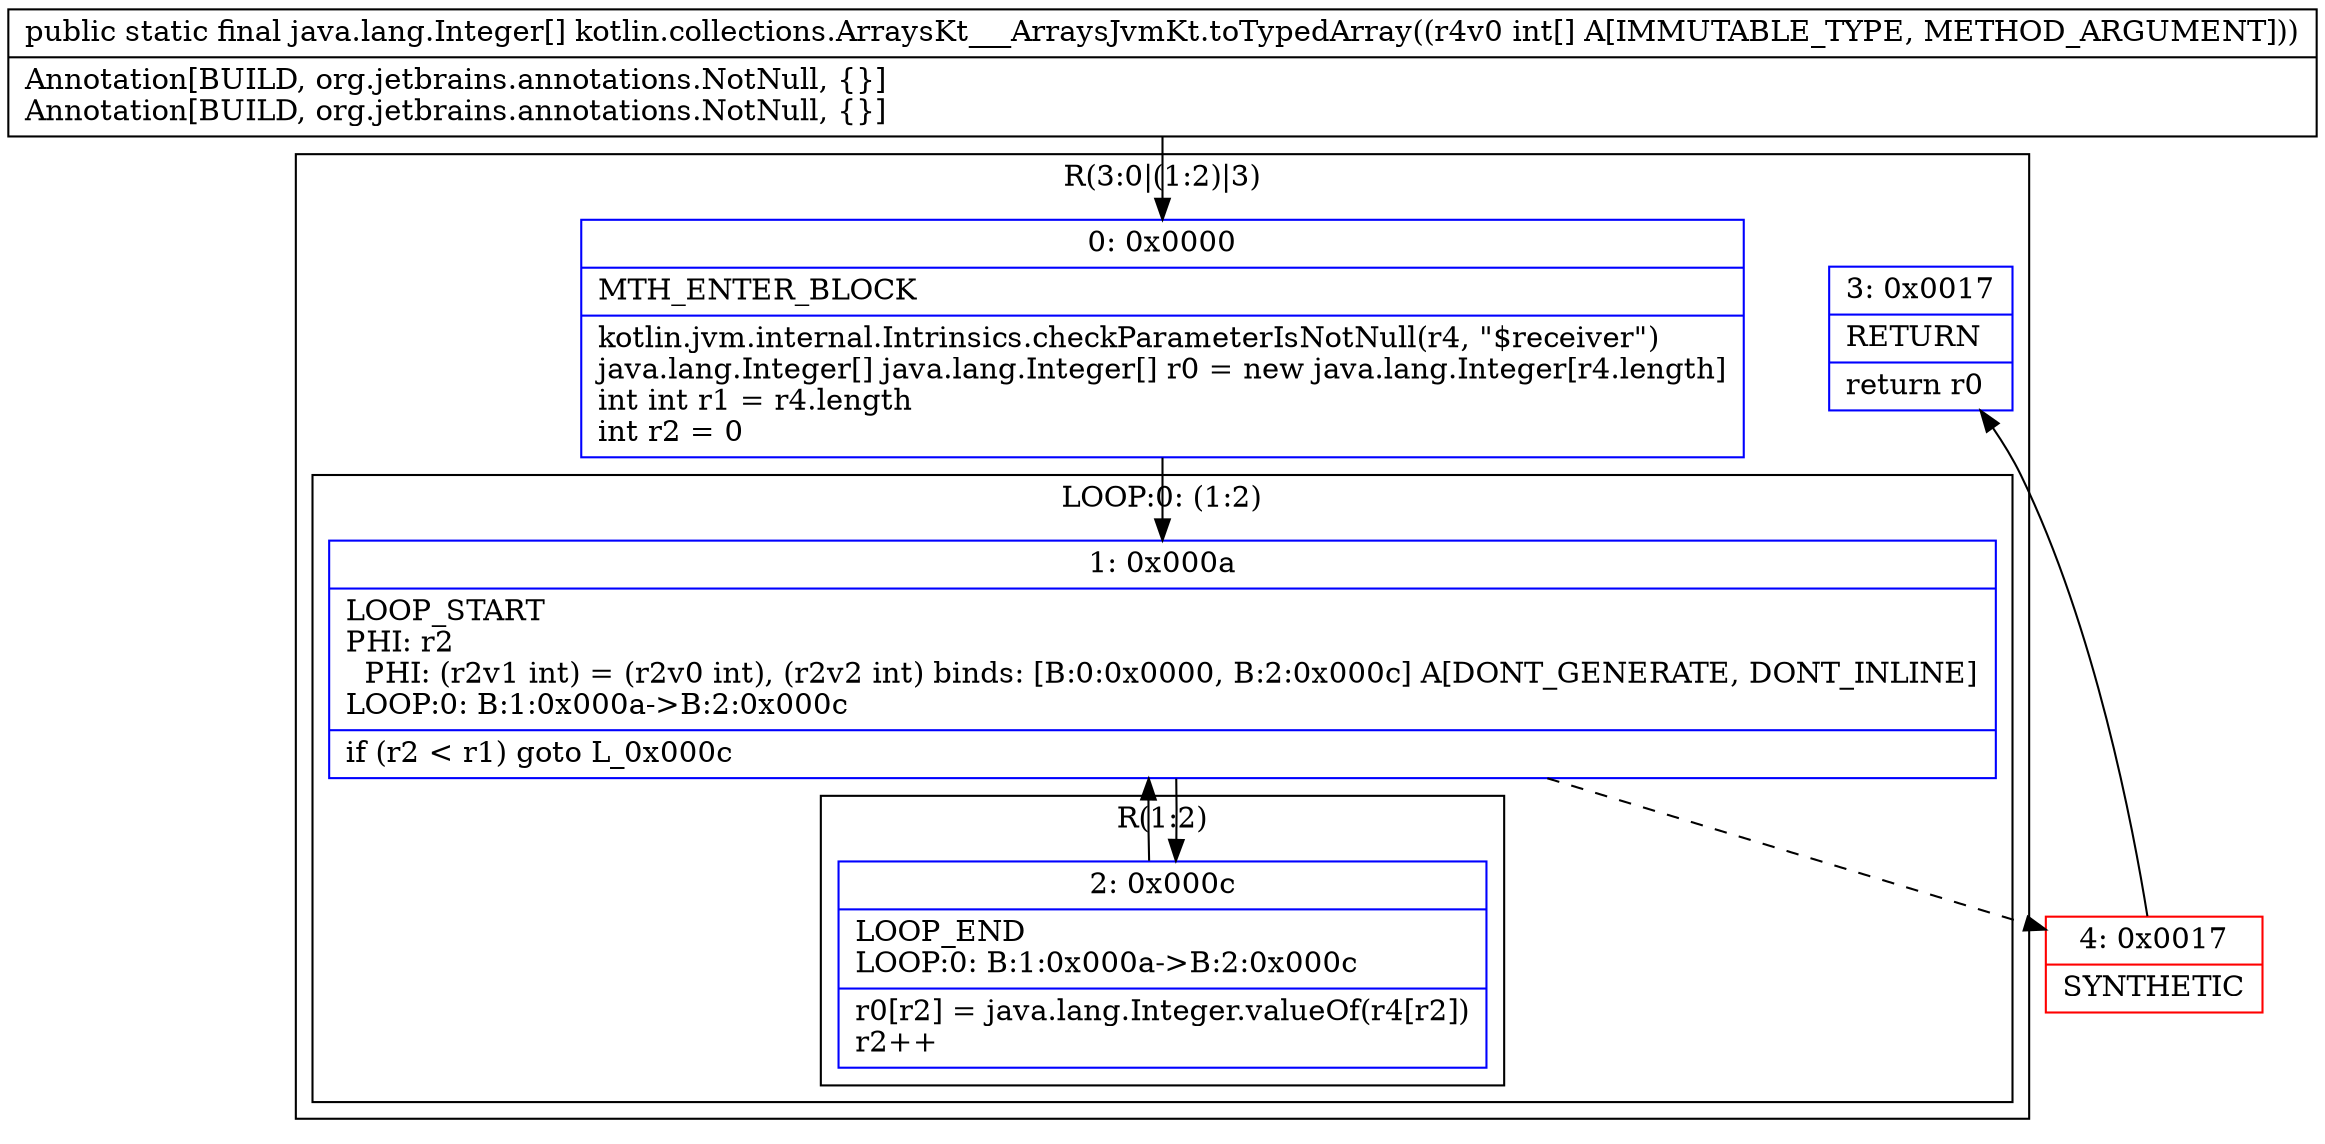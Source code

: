 digraph "CFG forkotlin.collections.ArraysKt___ArraysJvmKt.toTypedArray([I)[Ljava\/lang\/Integer;" {
subgraph cluster_Region_185612316 {
label = "R(3:0|(1:2)|3)";
node [shape=record,color=blue];
Node_0 [shape=record,label="{0\:\ 0x0000|MTH_ENTER_BLOCK\l|kotlin.jvm.internal.Intrinsics.checkParameterIsNotNull(r4, \"$receiver\")\ljava.lang.Integer[] java.lang.Integer[] r0 = new java.lang.Integer[r4.length]\lint int r1 = r4.length\lint r2 = 0\l}"];
subgraph cluster_LoopRegion_1096693756 {
label = "LOOP:0: (1:2)";
node [shape=record,color=blue];
Node_1 [shape=record,label="{1\:\ 0x000a|LOOP_START\lPHI: r2 \l  PHI: (r2v1 int) = (r2v0 int), (r2v2 int) binds: [B:0:0x0000, B:2:0x000c] A[DONT_GENERATE, DONT_INLINE]\lLOOP:0: B:1:0x000a\-\>B:2:0x000c\l|if (r2 \< r1) goto L_0x000c\l}"];
subgraph cluster_Region_1478056330 {
label = "R(1:2)";
node [shape=record,color=blue];
Node_2 [shape=record,label="{2\:\ 0x000c|LOOP_END\lLOOP:0: B:1:0x000a\-\>B:2:0x000c\l|r0[r2] = java.lang.Integer.valueOf(r4[r2])\lr2++\l}"];
}
}
Node_3 [shape=record,label="{3\:\ 0x0017|RETURN\l|return r0\l}"];
}
Node_4 [shape=record,color=red,label="{4\:\ 0x0017|SYNTHETIC\l}"];
MethodNode[shape=record,label="{public static final java.lang.Integer[] kotlin.collections.ArraysKt___ArraysJvmKt.toTypedArray((r4v0 int[] A[IMMUTABLE_TYPE, METHOD_ARGUMENT]))  | Annotation[BUILD, org.jetbrains.annotations.NotNull, \{\}]\lAnnotation[BUILD, org.jetbrains.annotations.NotNull, \{\}]\l}"];
MethodNode -> Node_0;
Node_0 -> Node_1;
Node_1 -> Node_2;
Node_1 -> Node_4[style=dashed];
Node_2 -> Node_1;
Node_4 -> Node_3;
}

